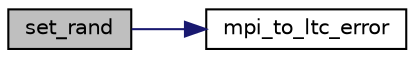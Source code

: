 digraph "set_rand"
{
 // LATEX_PDF_SIZE
  edge [fontname="Helvetica",fontsize="10",labelfontname="Helvetica",labelfontsize="10"];
  node [fontname="Helvetica",fontsize="10",shape=record];
  rankdir="LR";
  Node135 [label="set_rand",height=0.2,width=0.4,color="black", fillcolor="grey75", style="filled", fontcolor="black",tooltip=" "];
  Node135 -> Node136 [color="midnightblue",fontsize="10",style="solid",fontname="Helvetica"];
  Node136 [label="mpi_to_ltc_error",height=0.2,width=0.4,color="black", fillcolor="white", style="filled",URL="$ltm__desc_8c.html#abc21dd3358332c6bcdd2ec873ab5c5a6",tooltip="Convert a MPI error to a LTC error (Possibly the most powerful function ever! Oh wait...."];
}
